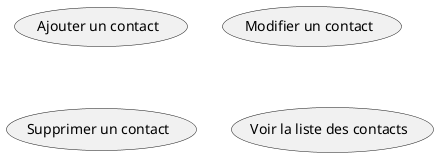 @startuml Cas d'utilisations

(Ajouter un contact)
(Modifier un contact)
(Supprimer un contact)
(Voir la liste des contacts)

@enduml